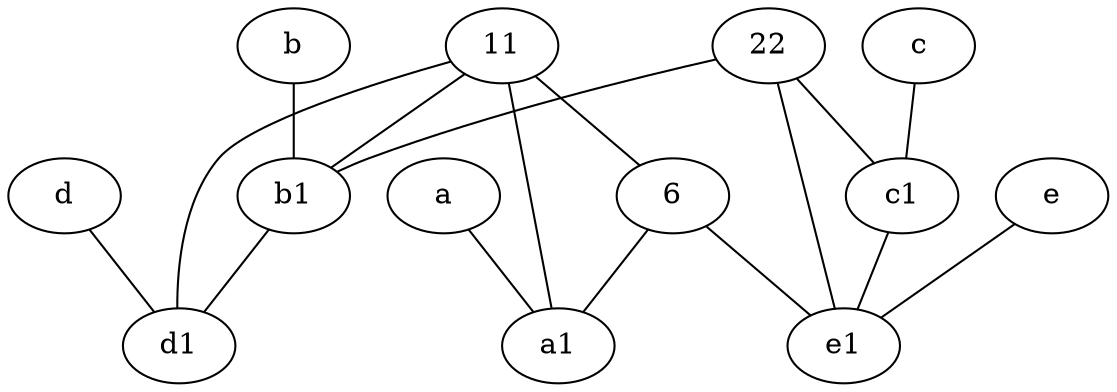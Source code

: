 graph {
	node [labelfontsize=50]
	b1 [labelfontsize=50 pos="9,4!"]
	c1 [labelfontsize=50 pos="4.5,3!"]
	c [labelfontsize=50 pos="4.5,2!"]
	d [labelfontsize=50 pos="2,5!"]
	e1 [labelfontsize=50 pos="7,7!"]
	11 [labelfontsize=50]
	6 [labelfontsize=50]
	22 [labelfontsize=50]
	a [labelfontsize=50 pos="8,2!"]
	a1 [labelfontsize=50 pos="8,3!"]
	d1 [labelfontsize=50 pos="3,5!"]
	e [labelfontsize=50 pos="7,9!"]
	b [labelfontsize=50 pos="10,4!"]
	e -- e1
	b1 -- d1
	11 -- a1
	6 -- e1
	11 -- d1
	11 -- b1
	22 -- b1
	22 -- e1
	11 -- 6
	a -- a1
	d -- d1
	22 -- c1
	c1 -- e1
	c -- c1
	b -- b1
	6 -- a1
}
